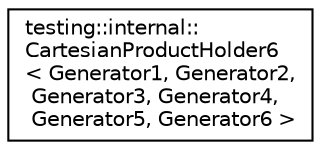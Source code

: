 digraph "类继承关系图"
{
 // LATEX_PDF_SIZE
  edge [fontname="Helvetica",fontsize="10",labelfontname="Helvetica",labelfontsize="10"];
  node [fontname="Helvetica",fontsize="10",shape=record];
  rankdir="LR";
  Node0 [label="testing::internal::\lCartesianProductHolder6\l\< Generator1, Generator2,\l Generator3, Generator4,\l Generator5, Generator6 \>",height=0.2,width=0.4,color="black", fillcolor="white", style="filled",URL="$classtesting_1_1internal_1_1CartesianProductHolder6.html",tooltip=" "];
}
